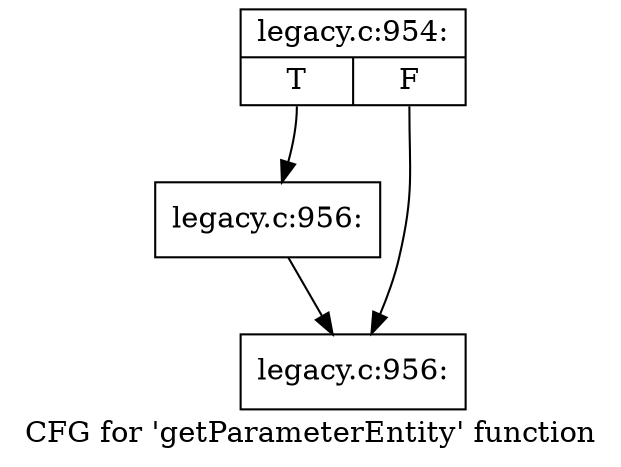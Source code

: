 digraph "CFG for 'getParameterEntity' function" {
	label="CFG for 'getParameterEntity' function";

	Node0x487e1b0 [shape=record,label="{legacy.c:954:|{<s0>T|<s1>F}}"];
	Node0x487e1b0:s0 -> Node0x494e1c0;
	Node0x487e1b0:s1 -> Node0x487e2c0;
	Node0x494e1c0 [shape=record,label="{legacy.c:956:}"];
	Node0x494e1c0 -> Node0x487e2c0;
	Node0x487e2c0 [shape=record,label="{legacy.c:956:}"];
}
